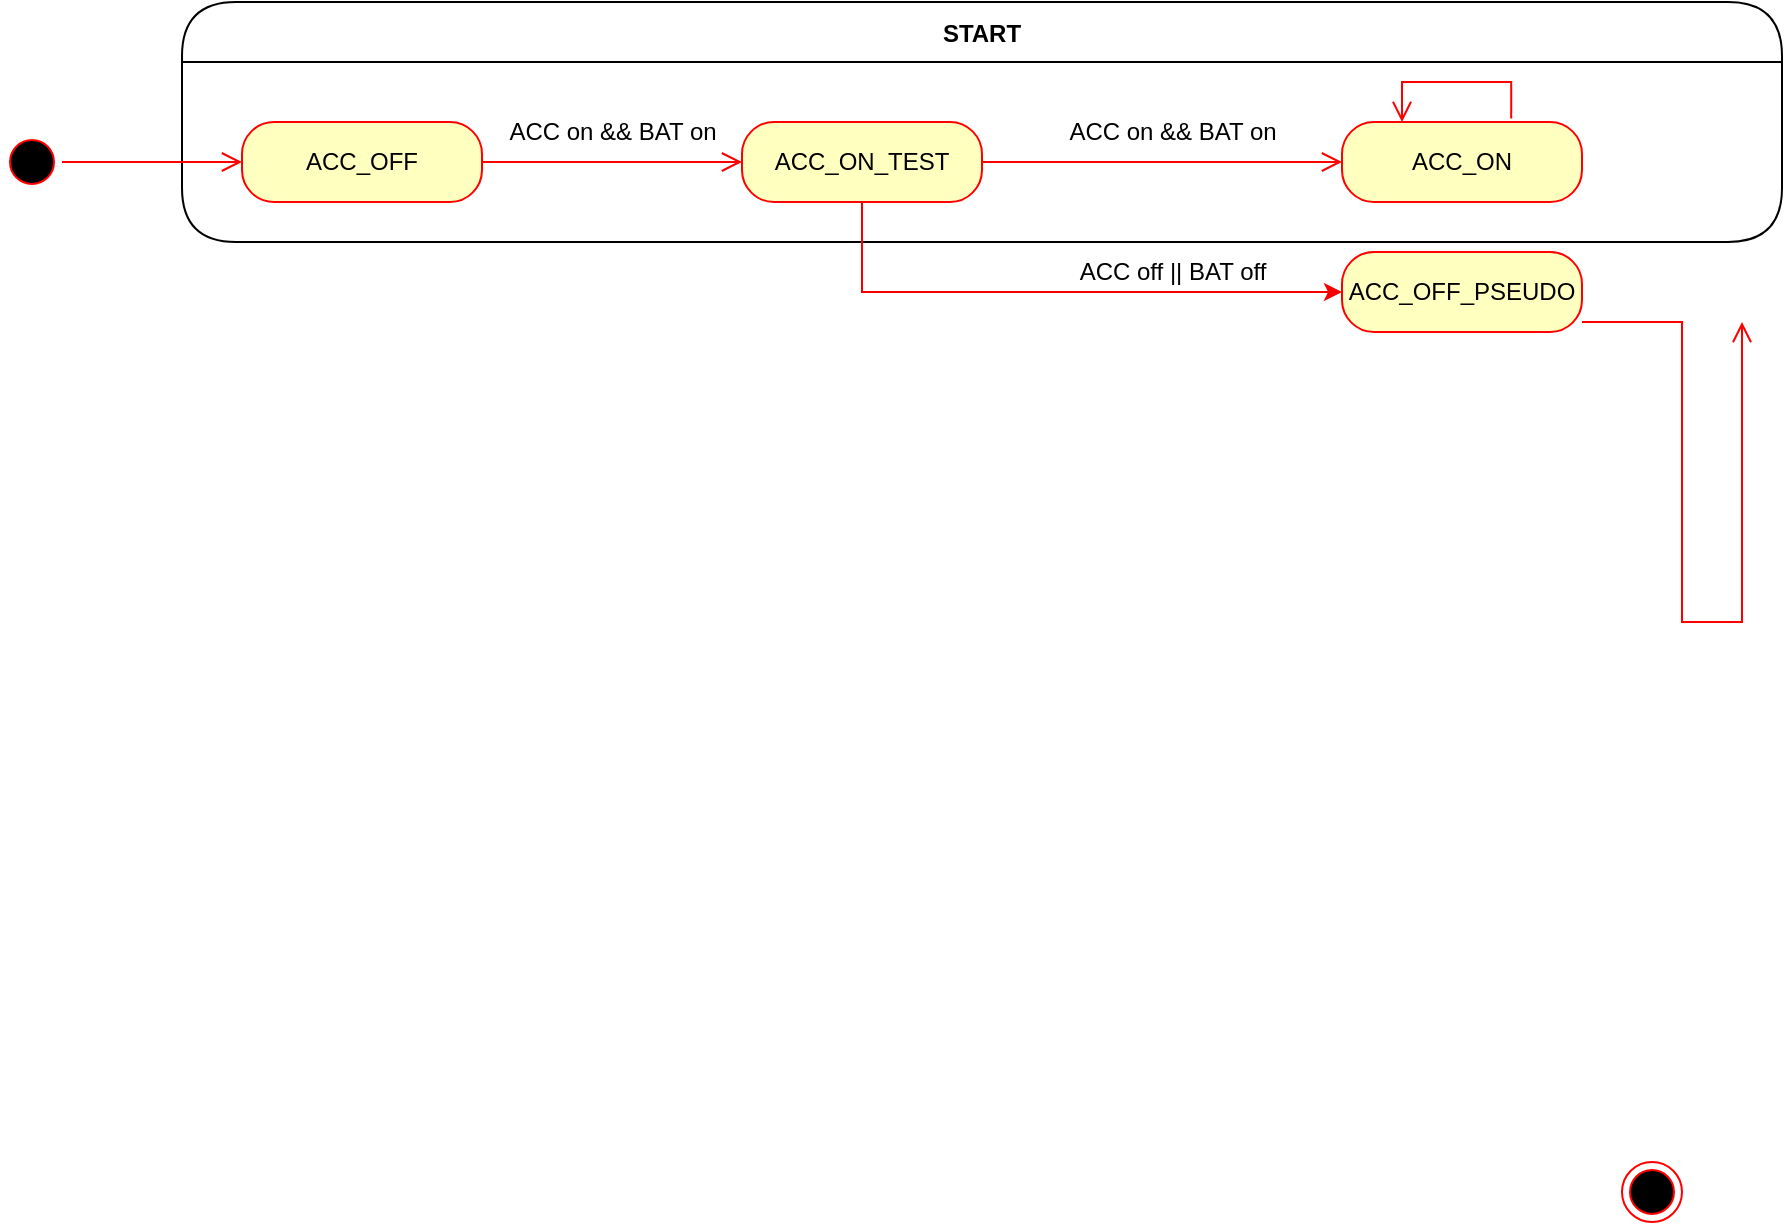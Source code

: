 <mxfile version="20.5.1" type="github">
  <diagram name="전원관리" id="58cdce13-f638-feb5-8d6f-7d28b1aa9fa0">
    <mxGraphModel dx="1280" dy="681" grid="1" gridSize="10" guides="1" tooltips="1" connect="1" arrows="1" fold="1" page="1" pageScale="1" pageWidth="1100" pageHeight="850" background="none" math="0" shadow="0">
      <root>
        <mxCell id="0" />
        <mxCell id="1" parent="0" visible="0" />
        <mxCell id="382b91b5511bd0f7-1" value="" style="ellipse;html=1;shape=startState;fillColor=#000000;strokeColor=#ff0000;rounded=1;shadow=0;comic=0;labelBackgroundColor=none;fontFamily=Verdana;fontSize=12;fontColor=#000000;align=center;direction=south;" parent="1" vertex="1">
          <mxGeometry x="130" y="135" width="30" height="30" as="geometry" />
        </mxCell>
        <mxCell id="382b91b5511bd0f7-5" value="Activity" style="rounded=1;whiteSpace=wrap;html=1;arcSize=24;fillColor=#ffffc0;strokeColor=#ff0000;shadow=0;comic=0;labelBackgroundColor=none;fontFamily=Verdana;fontSize=12;fontColor=#000000;align=center;" parent="1" vertex="1">
          <mxGeometry x="240" y="310" width="120" height="60" as="geometry" />
        </mxCell>
        <mxCell id="382b91b5511bd0f7-6" value="Activity" style="rounded=1;whiteSpace=wrap;html=1;arcSize=24;fillColor=#ffffc0;strokeColor=#ff0000;shadow=0;comic=0;labelBackgroundColor=none;fontFamily=Verdana;fontSize=12;fontColor=#000000;align=center;" parent="1" vertex="1">
          <mxGeometry x="240" y="120" width="120" height="60" as="geometry" />
        </mxCell>
        <mxCell id="3cde6dad864a17aa-3" style="edgeStyle=orthogonalEdgeStyle;html=1;exitX=1;exitY=0.25;entryX=0.25;entryY=0;labelBackgroundColor=none;endArrow=open;endSize=8;strokeColor=#ff0000;fontFamily=Verdana;fontSize=12;align=left;" parent="1" source="382b91b5511bd0f7-7" target="382b91b5511bd0f7-9" edge="1">
          <mxGeometry relative="1" as="geometry" />
        </mxCell>
        <mxCell id="382b91b5511bd0f7-7" value="Activity" style="rounded=1;whiteSpace=wrap;html=1;arcSize=24;fillColor=#ffffc0;strokeColor=#ff0000;shadow=0;comic=0;labelBackgroundColor=none;fontFamily=Verdana;fontSize=12;fontColor=#000000;align=center;" parent="1" vertex="1">
          <mxGeometry x="440" y="200" width="120" height="60" as="geometry" />
        </mxCell>
        <mxCell id="3cde6dad864a17aa-4" style="edgeStyle=orthogonalEdgeStyle;html=1;exitX=0.75;exitY=0;entryX=1;entryY=0.5;labelBackgroundColor=none;endArrow=open;endSize=8;strokeColor=#ff0000;fontFamily=Verdana;fontSize=12;align=left;" parent="1" source="382b91b5511bd0f7-9" target="382b91b5511bd0f7-6" edge="1">
          <mxGeometry relative="1" as="geometry">
            <Array as="points">
              <mxPoint x="880" y="150" />
            </Array>
          </mxGeometry>
        </mxCell>
        <mxCell id="3cde6dad864a17aa-13" style="edgeStyle=elbowEdgeStyle;html=1;exitX=0;exitY=0.75;entryX=1;entryY=0.75;labelBackgroundColor=none;endArrow=open;endSize=8;strokeColor=#ff0000;fontFamily=Verdana;fontSize=12;align=left;" parent="1" source="382b91b5511bd0f7-9" target="382b91b5511bd0f7-10" edge="1">
          <mxGeometry relative="1" as="geometry" />
        </mxCell>
        <mxCell id="382b91b5511bd0f7-9" value="Activity" style="rounded=1;whiteSpace=wrap;html=1;arcSize=24;fillColor=#ffffc0;strokeColor=#ff0000;shadow=0;comic=0;labelBackgroundColor=none;fontFamily=Verdana;fontSize=12;fontColor=#000000;align=center;" parent="1" vertex="1">
          <mxGeometry x="790" y="310" width="120" height="60" as="geometry" />
        </mxCell>
        <mxCell id="382b91b5511bd0f7-10" value="Activity" style="rounded=1;whiteSpace=wrap;html=1;arcSize=24;fillColor=#ffffc0;strokeColor=#ff0000;shadow=0;comic=0;labelBackgroundColor=none;fontFamily=Verdana;fontSize=12;fontColor=#000000;align=center;" parent="1" vertex="1">
          <mxGeometry x="520" y="310" width="120" height="60" as="geometry" />
        </mxCell>
        <mxCell id="3cde6dad864a17aa-5" style="edgeStyle=elbowEdgeStyle;html=1;labelBackgroundColor=none;endArrow=open;endSize=8;strokeColor=#ff0000;fontFamily=Verdana;fontSize=12;align=left;" parent="1" source="2a3bc250acf0617d-7" target="382b91b5511bd0f7-9" edge="1">
          <mxGeometry relative="1" as="geometry" />
        </mxCell>
        <mxCell id="2a3bc250acf0617d-7" value="Container" style="swimlane;whiteSpace=wrap;html=1;rounded=1;shadow=0;comic=0;labelBackgroundColor=none;strokeWidth=1;fontFamily=Verdana;fontSize=12;align=center;" parent="1" vertex="1">
          <mxGeometry x="95" y="495" width="930" height="200" as="geometry" />
        </mxCell>
        <mxCell id="3cde6dad864a17aa-10" style="edgeStyle=elbowEdgeStyle;html=1;labelBackgroundColor=none;endArrow=open;endSize=8;strokeColor=#ff0000;fontFamily=Verdana;fontSize=12;align=left;" parent="2a3bc250acf0617d-7" source="382b91b5511bd0f7-8" target="3cde6dad864a17aa-1" edge="1">
          <mxGeometry relative="1" as="geometry" />
        </mxCell>
        <mxCell id="382b91b5511bd0f7-8" value="Activity" style="rounded=1;whiteSpace=wrap;html=1;arcSize=24;fillColor=#ffffc0;strokeColor=#ff0000;shadow=0;comic=0;labelBackgroundColor=none;fontFamily=Verdana;fontSize=12;fontColor=#000000;align=center;" parent="2a3bc250acf0617d-7" vertex="1">
          <mxGeometry x="215" y="65" width="120" height="60" as="geometry" />
        </mxCell>
        <mxCell id="24f968d109e7d6b4-3" value="" style="ellipse;html=1;shape=endState;fillColor=#000000;strokeColor=#ff0000;rounded=1;shadow=0;comic=0;labelBackgroundColor=none;fontFamily=Verdana;fontSize=12;fontColor=#000000;align=center;" parent="2a3bc250acf0617d-7" vertex="1">
          <mxGeometry x="815" y="80" width="30" height="30" as="geometry" />
        </mxCell>
        <mxCell id="3cde6dad864a17aa-9" style="edgeStyle=elbowEdgeStyle;html=1;labelBackgroundColor=none;endArrow=open;endSize=8;strokeColor=#ff0000;fontFamily=Verdana;fontSize=12;align=left;" parent="2a3bc250acf0617d-7" source="2a3bc250acf0617d-3" target="382b91b5511bd0f7-8" edge="1">
          <mxGeometry relative="1" as="geometry" />
        </mxCell>
        <mxCell id="2a3bc250acf0617d-3" value="" style="ellipse;html=1;shape=startState;fillColor=#000000;strokeColor=#ff0000;rounded=1;shadow=0;comic=0;labelBackgroundColor=none;fontFamily=Verdana;fontSize=12;fontColor=#000000;align=center;direction=south;" parent="2a3bc250acf0617d-7" vertex="1">
          <mxGeometry x="75" y="80" width="30" height="30" as="geometry" />
        </mxCell>
        <mxCell id="3cde6dad864a17aa-11" style="edgeStyle=elbowEdgeStyle;html=1;labelBackgroundColor=none;endArrow=open;endSize=8;strokeColor=#ff0000;fontFamily=Verdana;fontSize=12;align=left;" parent="2a3bc250acf0617d-7" source="3cde6dad864a17aa-1" target="3cde6dad864a17aa-2" edge="1">
          <mxGeometry relative="1" as="geometry" />
        </mxCell>
        <mxCell id="3cde6dad864a17aa-1" value="Activity" style="rounded=1;whiteSpace=wrap;html=1;arcSize=24;fillColor=#ffffc0;strokeColor=#ff0000;shadow=0;comic=0;labelBackgroundColor=none;fontFamily=Verdana;fontSize=12;fontColor=#000000;align=center;" parent="2a3bc250acf0617d-7" vertex="1">
          <mxGeometry x="400" y="65" width="120" height="60" as="geometry" />
        </mxCell>
        <mxCell id="3cde6dad864a17aa-12" style="edgeStyle=elbowEdgeStyle;html=1;labelBackgroundColor=none;endArrow=open;endSize=8;strokeColor=#ff0000;fontFamily=Verdana;fontSize=12;align=left;" parent="2a3bc250acf0617d-7" source="3cde6dad864a17aa-2" target="24f968d109e7d6b4-3" edge="1">
          <mxGeometry relative="1" as="geometry" />
        </mxCell>
        <mxCell id="3cde6dad864a17aa-2" value="Activity" style="rounded=1;whiteSpace=wrap;html=1;arcSize=24;fillColor=#ffffc0;strokeColor=#ff0000;shadow=0;comic=0;labelBackgroundColor=none;fontFamily=Verdana;fontSize=12;fontColor=#000000;align=center;" parent="2a3bc250acf0617d-7" vertex="1">
          <mxGeometry x="585" y="65" width="120" height="60" as="geometry" />
        </mxCell>
        <mxCell id="2a3bc250acf0617d-9" style="edgeStyle=orthogonalEdgeStyle;html=1;labelBackgroundColor=none;endArrow=open;endSize=8;strokeColor=#ff0000;fontFamily=Verdana;fontSize=12;align=left;" parent="1" source="382b91b5511bd0f7-1" target="382b91b5511bd0f7-6" edge="1">
          <mxGeometry relative="1" as="geometry" />
        </mxCell>
        <mxCell id="2a3bc250acf0617d-10" style="edgeStyle=orthogonalEdgeStyle;html=1;labelBackgroundColor=none;endArrow=open;endSize=8;strokeColor=#ff0000;fontFamily=Verdana;fontSize=12;align=left;entryX=0;entryY=0.5;" parent="1" source="382b91b5511bd0f7-6" target="382b91b5511bd0f7-7" edge="1">
          <mxGeometry relative="1" as="geometry">
            <Array as="points">
              <mxPoint x="330" y="230" />
            </Array>
          </mxGeometry>
        </mxCell>
        <mxCell id="2a3bc250acf0617d-11" style="edgeStyle=orthogonalEdgeStyle;html=1;entryX=0.75;entryY=0;labelBackgroundColor=none;endArrow=open;endSize=8;strokeColor=#ff0000;fontFamily=Verdana;fontSize=12;align=left;exitX=0.5;exitY=1;" parent="1" source="382b91b5511bd0f7-7" target="382b91b5511bd0f7-5" edge="1">
          <mxGeometry relative="1" as="geometry">
            <mxPoint x="520" y="300" as="sourcePoint" />
            <Array as="points">
              <mxPoint x="500" y="290" />
              <mxPoint x="330" y="290" />
            </Array>
          </mxGeometry>
        </mxCell>
        <mxCell id="2a3bc250acf0617d-12" style="edgeStyle=orthogonalEdgeStyle;html=1;exitX=0.25;exitY=0;entryX=0.25;entryY=1;labelBackgroundColor=none;endArrow=open;endSize=8;strokeColor=#ff0000;fontFamily=Verdana;fontSize=12;align=left;" parent="1" source="382b91b5511bd0f7-5" target="382b91b5511bd0f7-6" edge="1">
          <mxGeometry relative="1" as="geometry" />
        </mxCell>
        <mxCell id="2a3bc250acf0617d-13" style="edgeStyle=orthogonalEdgeStyle;html=1;exitX=1;exitY=0.5;entryX=0;entryY=0.5;labelBackgroundColor=none;endArrow=open;endSize=8;strokeColor=#ff0000;fontFamily=Verdana;fontSize=12;align=left;" parent="1" source="382b91b5511bd0f7-5" target="382b91b5511bd0f7-10" edge="1">
          <mxGeometry relative="1" as="geometry" />
        </mxCell>
        <mxCell id="2a3bc250acf0617d-14" style="edgeStyle=orthogonalEdgeStyle;html=1;exitX=0.5;exitY=0;entryX=1;entryY=0.75;labelBackgroundColor=none;endArrow=open;endSize=8;strokeColor=#ff0000;fontFamily=Verdana;fontSize=12;align=left;" parent="1" source="382b91b5511bd0f7-10" target="382b91b5511bd0f7-7" edge="1">
          <mxGeometry relative="1" as="geometry" />
        </mxCell>
        <mxCell id="2a3bc250acf0617d-15" style="edgeStyle=orthogonalEdgeStyle;html=1;exitX=1;exitY=0.25;entryX=0;entryY=0.25;labelBackgroundColor=none;endArrow=open;endSize=8;strokeColor=#ff0000;fontFamily=Verdana;fontSize=12;align=left;" parent="1" source="382b91b5511bd0f7-10" target="382b91b5511bd0f7-9" edge="1">
          <mxGeometry relative="1" as="geometry" />
        </mxCell>
        <mxCell id="3cde6dad864a17aa-6" style="edgeStyle=elbowEdgeStyle;html=1;labelBackgroundColor=none;endArrow=open;endSize=8;strokeColor=#ff0000;fontFamily=Verdana;fontSize=12;align=left;entryX=0.75;entryY=1;" parent="1" source="2a3bc250acf0617d-7" target="382b91b5511bd0f7-5" edge="1">
          <mxGeometry relative="1" as="geometry">
            <mxPoint x="340" y="505" as="sourcePoint" />
            <mxPoint x="340" y="380" as="targetPoint" />
          </mxGeometry>
        </mxCell>
        <mxCell id="3cde6dad864a17aa-7" style="edgeStyle=elbowEdgeStyle;html=1;labelBackgroundColor=none;endArrow=open;endSize=8;strokeColor=#ff0000;fontFamily=Verdana;fontSize=12;align=left;entryX=0.5;entryY=1;" parent="1" source="2a3bc250acf0617d-7" target="382b91b5511bd0f7-5" edge="1">
          <mxGeometry relative="1" as="geometry">
            <mxPoint x="340" y="505" as="sourcePoint" />
            <mxPoint x="340" y="380" as="targetPoint" />
          </mxGeometry>
        </mxCell>
        <mxCell id="3cde6dad864a17aa-8" style="edgeStyle=elbowEdgeStyle;html=1;labelBackgroundColor=none;endArrow=open;endSize=8;strokeColor=#ff0000;fontFamily=Verdana;fontSize=12;align=left;exitX=0.25;exitY=1;" parent="1" source="382b91b5511bd0f7-5" target="2a3bc250acf0617d-7" edge="1">
          <mxGeometry relative="1" as="geometry">
            <mxPoint x="350" y="515" as="sourcePoint" />
            <mxPoint x="350" y="390" as="targetPoint" />
          </mxGeometry>
        </mxCell>
        <mxCell id="KSWIpadqcrk41UV_-EVy-13" value="" style="ellipse;whiteSpace=wrap;html=1;aspect=fixed;" vertex="1" parent="1">
          <mxGeometry x="370" y="410" width="80" height="80" as="geometry" />
        </mxCell>
        <mxCell id="KSWIpadqcrk41UV_-EVy-50" value="START" style="shape=umlFrame;whiteSpace=wrap;html=1;rounded=1;shadow=0;comic=0;labelBackgroundColor=none;strokeWidth=1;fontFamily=Verdana;fontSize=12;align=center;" vertex="1" parent="1">
          <mxGeometry x="35" y="53" width="1050" height="745" as="geometry" />
        </mxCell>
        <mxCell id="KSWIpadqcrk41UV_-EVy-84" value="제목 없는 레이어" parent="0" />
        <mxCell id="KSWIpadqcrk41UV_-EVy-113" value="START" style="swimlane;fontStyle=1;align=center;verticalAlign=middle;childLayout=stackLayout;horizontal=1;startSize=30;horizontalStack=0;resizeParent=0;resizeLast=1;container=0;collapsible=0;rounded=1;arcSize=30;swimlaneFillColor=#FFFFFF;dropTarget=0;fillStyle=auto;" vertex="1" parent="KSWIpadqcrk41UV_-EVy-84">
          <mxGeometry x="190" y="50" width="800" height="120" as="geometry" />
        </mxCell>
        <mxCell id="KSWIpadqcrk41UV_-EVy-86" value="" style="ellipse;html=1;shape=endState;fillColor=#000000;strokeColor=#ff0000;" vertex="1" parent="KSWIpadqcrk41UV_-EVy-84">
          <mxGeometry x="910" y="630" width="30" height="30" as="geometry" />
        </mxCell>
        <mxCell id="KSWIpadqcrk41UV_-EVy-88" value="" style="ellipse;html=1;shape=startState;fillColor=#000000;strokeColor=#ff0000;fillStyle=auto;" vertex="1" parent="KSWIpadqcrk41UV_-EVy-84">
          <mxGeometry x="100" y="115" width="30" height="30" as="geometry" />
        </mxCell>
        <mxCell id="KSWIpadqcrk41UV_-EVy-89" value="" style="edgeStyle=orthogonalEdgeStyle;html=1;verticalAlign=bottom;endArrow=open;endSize=8;strokeColor=#ff0000;rounded=0;entryX=0;entryY=0.5;entryDx=0;entryDy=0;" edge="1" source="KSWIpadqcrk41UV_-EVy-88" parent="KSWIpadqcrk41UV_-EVy-84" target="KSWIpadqcrk41UV_-EVy-92">
          <mxGeometry relative="1" as="geometry">
            <mxPoint x="165" y="300" as="targetPoint" />
          </mxGeometry>
        </mxCell>
        <mxCell id="KSWIpadqcrk41UV_-EVy-92" value="ACC_OFF" style="rounded=1;whiteSpace=wrap;html=1;arcSize=40;fontColor=#000000;fillColor=#ffffc0;strokeColor=#ff0000;fillStyle=auto;" vertex="1" parent="KSWIpadqcrk41UV_-EVy-84">
          <mxGeometry x="220" y="110" width="120" height="40" as="geometry" />
        </mxCell>
        <mxCell id="KSWIpadqcrk41UV_-EVy-93" value="" style="edgeStyle=orthogonalEdgeStyle;html=1;verticalAlign=bottom;endArrow=open;endSize=8;strokeColor=#ff0000;rounded=0;entryX=0;entryY=0.5;entryDx=0;entryDy=0;" edge="1" source="KSWIpadqcrk41UV_-EVy-92" parent="KSWIpadqcrk41UV_-EVy-84" target="KSWIpadqcrk41UV_-EVy-105">
          <mxGeometry relative="1" as="geometry">
            <mxPoint x="420" y="220" as="targetPoint" />
          </mxGeometry>
        </mxCell>
        <mxCell id="KSWIpadqcrk41UV_-EVy-103" value="ACC_ON" style="rounded=1;whiteSpace=wrap;html=1;arcSize=40;fontColor=#000000;fillColor=#ffffc0;strokeColor=#ff0000;fillStyle=auto;" vertex="1" parent="KSWIpadqcrk41UV_-EVy-84">
          <mxGeometry x="770" y="110" width="120" height="40" as="geometry" />
        </mxCell>
        <mxCell id="KSWIpadqcrk41UV_-EVy-104" value="" style="edgeStyle=orthogonalEdgeStyle;html=1;verticalAlign=bottom;endArrow=open;endSize=8;strokeColor=#ff0000;rounded=0;exitX=0.705;exitY=-0.045;exitDx=0;exitDy=0;exitPerimeter=0;entryX=0.25;entryY=0;entryDx=0;entryDy=0;" edge="1" source="KSWIpadqcrk41UV_-EVy-103" parent="KSWIpadqcrk41UV_-EVy-84" target="KSWIpadqcrk41UV_-EVy-103">
          <mxGeometry relative="1" as="geometry">
            <mxPoint x="680" y="100" as="targetPoint" />
            <Array as="points">
              <mxPoint x="855" y="90" />
              <mxPoint x="800" y="90" />
            </Array>
          </mxGeometry>
        </mxCell>
        <mxCell id="KSWIpadqcrk41UV_-EVy-112" style="edgeStyle=orthogonalEdgeStyle;rounded=0;orthogonalLoop=1;jettySize=auto;html=1;exitX=0.5;exitY=1;exitDx=0;exitDy=0;entryX=0;entryY=0.5;entryDx=0;entryDy=0;strokeColor=#F70000;" edge="1" parent="KSWIpadqcrk41UV_-EVy-84" source="KSWIpadqcrk41UV_-EVy-105" target="KSWIpadqcrk41UV_-EVy-109">
          <mxGeometry relative="1" as="geometry">
            <Array as="points">
              <mxPoint x="530" y="195" />
            </Array>
          </mxGeometry>
        </mxCell>
        <mxCell id="KSWIpadqcrk41UV_-EVy-105" value="ACC_ON_TEST" style="rounded=1;whiteSpace=wrap;html=1;arcSize=40;fontColor=#000000;fillColor=#ffffc0;strokeColor=#ff0000;fillStyle=auto;" vertex="1" parent="KSWIpadqcrk41UV_-EVy-84">
          <mxGeometry x="470" y="110" width="120" height="40" as="geometry" />
        </mxCell>
        <mxCell id="KSWIpadqcrk41UV_-EVy-106" value="" style="edgeStyle=orthogonalEdgeStyle;html=1;verticalAlign=bottom;endArrow=open;endSize=8;strokeColor=#ff0000;rounded=0;entryX=0;entryY=0.5;entryDx=0;entryDy=0;" edge="1" source="KSWIpadqcrk41UV_-EVy-105" parent="KSWIpadqcrk41UV_-EVy-84" target="KSWIpadqcrk41UV_-EVy-103">
          <mxGeometry relative="1" as="geometry">
            <mxPoint x="570" y="320" as="targetPoint" />
          </mxGeometry>
        </mxCell>
        <mxCell id="KSWIpadqcrk41UV_-EVy-107" value="ACC on &amp;amp;&amp;amp; BAT on" style="text;html=1;resizable=0;autosize=1;align=center;verticalAlign=middle;points=[];fillColor=none;strokeColor=none;rounded=0;fillStyle=auto;" vertex="1" parent="KSWIpadqcrk41UV_-EVy-84">
          <mxGeometry x="340" y="100" width="130" height="30" as="geometry" />
        </mxCell>
        <mxCell id="KSWIpadqcrk41UV_-EVy-108" value="ACC on &amp;amp;&amp;amp; BAT on" style="text;html=1;resizable=0;autosize=1;align=center;verticalAlign=middle;points=[];fillColor=none;strokeColor=none;rounded=0;fillStyle=auto;" vertex="1" parent="KSWIpadqcrk41UV_-EVy-84">
          <mxGeometry x="620" y="100" width="130" height="30" as="geometry" />
        </mxCell>
        <mxCell id="KSWIpadqcrk41UV_-EVy-109" value="ACC_OFF_PSEUDO" style="rounded=1;whiteSpace=wrap;html=1;arcSize=40;fontColor=#000000;fillColor=#ffffc0;strokeColor=#ff0000;fillStyle=auto;" vertex="1" parent="KSWIpadqcrk41UV_-EVy-84">
          <mxGeometry x="770" y="175" width="120" height="40" as="geometry" />
        </mxCell>
        <mxCell id="KSWIpadqcrk41UV_-EVy-110" value="" style="edgeStyle=orthogonalEdgeStyle;html=1;verticalAlign=bottom;endArrow=open;endSize=8;strokeColor=#ff0000;rounded=0;" edge="1" source="KSWIpadqcrk41UV_-EVy-109" parent="KSWIpadqcrk41UV_-EVy-84">
          <mxGeometry relative="1" as="geometry">
            <mxPoint x="970" y="210" as="targetPoint" />
            <Array as="points">
              <mxPoint x="940" y="210" />
              <mxPoint x="940" y="360" />
            </Array>
          </mxGeometry>
        </mxCell>
        <mxCell id="KSWIpadqcrk41UV_-EVy-111" value="ACC off || BAT off" style="text;html=1;resizable=0;autosize=1;align=center;verticalAlign=middle;points=[];fillColor=none;strokeColor=none;rounded=0;fillStyle=auto;" vertex="1" parent="KSWIpadqcrk41UV_-EVy-84">
          <mxGeometry x="625" y="170" width="120" height="30" as="geometry" />
        </mxCell>
        <mxCell id="KSWIpadqcrk41UV_-EVy-51" value="제목 없는 레이어" visible="0" parent="0" />
        <mxCell id="KSWIpadqcrk41UV_-EVy-52" value="" style="ellipse;html=1;shape=startState;fillColor=#000000;strokeColor=#ff0000;rounded=1;shadow=0;comic=0;labelBackgroundColor=none;fontFamily=Verdana;fontSize=12;fontColor=#000000;align=center;direction=south;" vertex="1" parent="KSWIpadqcrk41UV_-EVy-51">
          <mxGeometry x="130" y="135" width="30" height="30" as="geometry" />
        </mxCell>
        <mxCell id="KSWIpadqcrk41UV_-EVy-53" value="Activity" style="rounded=1;whiteSpace=wrap;html=1;arcSize=24;fillColor=#ffffc0;strokeColor=#ff0000;shadow=0;comic=0;labelBackgroundColor=none;fontFamily=Verdana;fontSize=12;fontColor=#000000;align=center;" vertex="1" parent="KSWIpadqcrk41UV_-EVy-51">
          <mxGeometry x="240" y="310" width="120" height="60" as="geometry" />
        </mxCell>
        <mxCell id="KSWIpadqcrk41UV_-EVy-54" value="Activity" style="rounded=1;whiteSpace=wrap;html=1;arcSize=24;fillColor=#ffffc0;strokeColor=#ff0000;shadow=0;comic=0;labelBackgroundColor=none;fontFamily=Verdana;fontSize=12;fontColor=#000000;align=center;" vertex="1" parent="KSWIpadqcrk41UV_-EVy-51">
          <mxGeometry x="240" y="120" width="120" height="60" as="geometry" />
        </mxCell>
        <mxCell id="KSWIpadqcrk41UV_-EVy-55" style="edgeStyle=orthogonalEdgeStyle;html=1;exitX=1;exitY=0.25;entryX=0.25;entryY=0;labelBackgroundColor=none;endArrow=open;endSize=8;strokeColor=#ff0000;fontFamily=Verdana;fontSize=12;align=left;" edge="1" parent="KSWIpadqcrk41UV_-EVy-51" source="KSWIpadqcrk41UV_-EVy-56" target="KSWIpadqcrk41UV_-EVy-59">
          <mxGeometry relative="1" as="geometry" />
        </mxCell>
        <mxCell id="KSWIpadqcrk41UV_-EVy-56" value="Activity" style="rounded=1;whiteSpace=wrap;html=1;arcSize=24;fillColor=#ffffc0;strokeColor=#ff0000;shadow=0;comic=0;labelBackgroundColor=none;fontFamily=Verdana;fontSize=12;fontColor=#000000;align=center;" vertex="1" parent="KSWIpadqcrk41UV_-EVy-51">
          <mxGeometry x="440" y="200" width="120" height="60" as="geometry" />
        </mxCell>
        <mxCell id="KSWIpadqcrk41UV_-EVy-57" style="edgeStyle=orthogonalEdgeStyle;html=1;exitX=0.75;exitY=0;entryX=1;entryY=0.5;labelBackgroundColor=none;endArrow=open;endSize=8;strokeColor=#ff0000;fontFamily=Verdana;fontSize=12;align=left;" edge="1" parent="KSWIpadqcrk41UV_-EVy-51" source="KSWIpadqcrk41UV_-EVy-59" target="KSWIpadqcrk41UV_-EVy-54">
          <mxGeometry relative="1" as="geometry">
            <Array as="points">
              <mxPoint x="880" y="150" />
            </Array>
          </mxGeometry>
        </mxCell>
        <mxCell id="KSWIpadqcrk41UV_-EVy-58" style="edgeStyle=elbowEdgeStyle;html=1;exitX=0;exitY=0.75;entryX=1;entryY=0.75;labelBackgroundColor=none;endArrow=open;endSize=8;strokeColor=#ff0000;fontFamily=Verdana;fontSize=12;align=left;" edge="1" parent="KSWIpadqcrk41UV_-EVy-51" source="KSWIpadqcrk41UV_-EVy-59" target="KSWIpadqcrk41UV_-EVy-60">
          <mxGeometry relative="1" as="geometry" />
        </mxCell>
        <mxCell id="KSWIpadqcrk41UV_-EVy-59" value="Activity" style="rounded=1;whiteSpace=wrap;html=1;arcSize=24;fillColor=#ffffc0;strokeColor=#ff0000;shadow=0;comic=0;labelBackgroundColor=none;fontFamily=Verdana;fontSize=12;fontColor=#000000;align=center;" vertex="1" parent="KSWIpadqcrk41UV_-EVy-51">
          <mxGeometry x="790" y="310" width="120" height="60" as="geometry" />
        </mxCell>
        <mxCell id="KSWIpadqcrk41UV_-EVy-60" value="Activity" style="rounded=1;whiteSpace=wrap;html=1;arcSize=24;fillColor=#ffffc0;strokeColor=#ff0000;shadow=0;comic=0;labelBackgroundColor=none;fontFamily=Verdana;fontSize=12;fontColor=#000000;align=center;" vertex="1" parent="KSWIpadqcrk41UV_-EVy-51">
          <mxGeometry x="520" y="310" width="120" height="60" as="geometry" />
        </mxCell>
        <mxCell id="KSWIpadqcrk41UV_-EVy-61" style="edgeStyle=elbowEdgeStyle;html=1;labelBackgroundColor=none;endArrow=open;endSize=8;strokeColor=#ff0000;fontFamily=Verdana;fontSize=12;align=left;" edge="1" parent="KSWIpadqcrk41UV_-EVy-51" source="KSWIpadqcrk41UV_-EVy-62" target="KSWIpadqcrk41UV_-EVy-59">
          <mxGeometry relative="1" as="geometry" />
        </mxCell>
        <mxCell id="KSWIpadqcrk41UV_-EVy-62" value="Container" style="swimlane;whiteSpace=wrap;html=1;rounded=1;shadow=0;comic=0;labelBackgroundColor=none;strokeWidth=1;fontFamily=Verdana;fontSize=12;align=center;" vertex="1" parent="KSWIpadqcrk41UV_-EVy-51">
          <mxGeometry x="95" y="495" width="930" height="200" as="geometry" />
        </mxCell>
        <mxCell id="KSWIpadqcrk41UV_-EVy-63" style="edgeStyle=elbowEdgeStyle;html=1;labelBackgroundColor=none;endArrow=open;endSize=8;strokeColor=#ff0000;fontFamily=Verdana;fontSize=12;align=left;" edge="1" parent="KSWIpadqcrk41UV_-EVy-62" source="KSWIpadqcrk41UV_-EVy-64" target="KSWIpadqcrk41UV_-EVy-69">
          <mxGeometry relative="1" as="geometry" />
        </mxCell>
        <mxCell id="KSWIpadqcrk41UV_-EVy-64" value="Activity" style="rounded=1;whiteSpace=wrap;html=1;arcSize=24;fillColor=#ffffc0;strokeColor=#ff0000;shadow=0;comic=0;labelBackgroundColor=none;fontFamily=Verdana;fontSize=12;fontColor=#000000;align=center;" vertex="1" parent="KSWIpadqcrk41UV_-EVy-62">
          <mxGeometry x="215" y="65" width="120" height="60" as="geometry" />
        </mxCell>
        <mxCell id="KSWIpadqcrk41UV_-EVy-65" value="" style="ellipse;html=1;shape=endState;fillColor=#000000;strokeColor=#ff0000;rounded=1;shadow=0;comic=0;labelBackgroundColor=none;fontFamily=Verdana;fontSize=12;fontColor=#000000;align=center;" vertex="1" parent="KSWIpadqcrk41UV_-EVy-62">
          <mxGeometry x="815" y="80" width="30" height="30" as="geometry" />
        </mxCell>
        <mxCell id="KSWIpadqcrk41UV_-EVy-66" style="edgeStyle=elbowEdgeStyle;html=1;labelBackgroundColor=none;endArrow=open;endSize=8;strokeColor=#ff0000;fontFamily=Verdana;fontSize=12;align=left;" edge="1" parent="KSWIpadqcrk41UV_-EVy-62" source="KSWIpadqcrk41UV_-EVy-67" target="KSWIpadqcrk41UV_-EVy-64">
          <mxGeometry relative="1" as="geometry" />
        </mxCell>
        <mxCell id="KSWIpadqcrk41UV_-EVy-67" value="" style="ellipse;html=1;shape=startState;fillColor=#000000;strokeColor=#ff0000;rounded=1;shadow=0;comic=0;labelBackgroundColor=none;fontFamily=Verdana;fontSize=12;fontColor=#000000;align=center;direction=south;" vertex="1" parent="KSWIpadqcrk41UV_-EVy-62">
          <mxGeometry x="75" y="80" width="30" height="30" as="geometry" />
        </mxCell>
        <mxCell id="KSWIpadqcrk41UV_-EVy-68" style="edgeStyle=elbowEdgeStyle;html=1;labelBackgroundColor=none;endArrow=open;endSize=8;strokeColor=#ff0000;fontFamily=Verdana;fontSize=12;align=left;" edge="1" parent="KSWIpadqcrk41UV_-EVy-62" source="KSWIpadqcrk41UV_-EVy-69" target="KSWIpadqcrk41UV_-EVy-71">
          <mxGeometry relative="1" as="geometry" />
        </mxCell>
        <mxCell id="KSWIpadqcrk41UV_-EVy-69" value="Activity" style="rounded=1;whiteSpace=wrap;html=1;arcSize=24;fillColor=#ffffc0;strokeColor=#ff0000;shadow=0;comic=0;labelBackgroundColor=none;fontFamily=Verdana;fontSize=12;fontColor=#000000;align=center;" vertex="1" parent="KSWIpadqcrk41UV_-EVy-62">
          <mxGeometry x="400" y="65" width="120" height="60" as="geometry" />
        </mxCell>
        <mxCell id="KSWIpadqcrk41UV_-EVy-70" style="edgeStyle=elbowEdgeStyle;html=1;labelBackgroundColor=none;endArrow=open;endSize=8;strokeColor=#ff0000;fontFamily=Verdana;fontSize=12;align=left;" edge="1" parent="KSWIpadqcrk41UV_-EVy-62" source="KSWIpadqcrk41UV_-EVy-71" target="KSWIpadqcrk41UV_-EVy-65">
          <mxGeometry relative="1" as="geometry" />
        </mxCell>
        <mxCell id="KSWIpadqcrk41UV_-EVy-71" value="Activity" style="rounded=1;whiteSpace=wrap;html=1;arcSize=24;fillColor=#ffffc0;strokeColor=#ff0000;shadow=0;comic=0;labelBackgroundColor=none;fontFamily=Verdana;fontSize=12;fontColor=#000000;align=center;" vertex="1" parent="KSWIpadqcrk41UV_-EVy-62">
          <mxGeometry x="585" y="65" width="120" height="60" as="geometry" />
        </mxCell>
        <mxCell id="KSWIpadqcrk41UV_-EVy-72" style="edgeStyle=orthogonalEdgeStyle;html=1;labelBackgroundColor=none;endArrow=open;endSize=8;strokeColor=#ff0000;fontFamily=Verdana;fontSize=12;align=left;" edge="1" parent="KSWIpadqcrk41UV_-EVy-51" source="KSWIpadqcrk41UV_-EVy-52" target="KSWIpadqcrk41UV_-EVy-54">
          <mxGeometry relative="1" as="geometry" />
        </mxCell>
        <mxCell id="KSWIpadqcrk41UV_-EVy-73" style="edgeStyle=orthogonalEdgeStyle;html=1;labelBackgroundColor=none;endArrow=open;endSize=8;strokeColor=#ff0000;fontFamily=Verdana;fontSize=12;align=left;entryX=0;entryY=0.5;" edge="1" parent="KSWIpadqcrk41UV_-EVy-51" source="KSWIpadqcrk41UV_-EVy-54" target="KSWIpadqcrk41UV_-EVy-56">
          <mxGeometry relative="1" as="geometry">
            <Array as="points">
              <mxPoint x="330" y="230" />
            </Array>
          </mxGeometry>
        </mxCell>
        <mxCell id="KSWIpadqcrk41UV_-EVy-74" style="edgeStyle=orthogonalEdgeStyle;html=1;entryX=0.75;entryY=0;labelBackgroundColor=none;endArrow=open;endSize=8;strokeColor=#ff0000;fontFamily=Verdana;fontSize=12;align=left;exitX=0.5;exitY=1;" edge="1" parent="KSWIpadqcrk41UV_-EVy-51" source="KSWIpadqcrk41UV_-EVy-56" target="KSWIpadqcrk41UV_-EVy-53">
          <mxGeometry relative="1" as="geometry">
            <mxPoint x="520" y="300" as="sourcePoint" />
            <Array as="points">
              <mxPoint x="500" y="290" />
              <mxPoint x="330" y="290" />
            </Array>
          </mxGeometry>
        </mxCell>
        <mxCell id="KSWIpadqcrk41UV_-EVy-75" style="edgeStyle=orthogonalEdgeStyle;html=1;exitX=0.25;exitY=0;entryX=0.25;entryY=1;labelBackgroundColor=none;endArrow=open;endSize=8;strokeColor=#ff0000;fontFamily=Verdana;fontSize=12;align=left;" edge="1" parent="KSWIpadqcrk41UV_-EVy-51" source="KSWIpadqcrk41UV_-EVy-53" target="KSWIpadqcrk41UV_-EVy-54">
          <mxGeometry relative="1" as="geometry" />
        </mxCell>
        <mxCell id="KSWIpadqcrk41UV_-EVy-76" style="edgeStyle=orthogonalEdgeStyle;html=1;exitX=1;exitY=0.5;entryX=0;entryY=0.5;labelBackgroundColor=none;endArrow=open;endSize=8;strokeColor=#ff0000;fontFamily=Verdana;fontSize=12;align=left;" edge="1" parent="KSWIpadqcrk41UV_-EVy-51" source="KSWIpadqcrk41UV_-EVy-53" target="KSWIpadqcrk41UV_-EVy-60">
          <mxGeometry relative="1" as="geometry" />
        </mxCell>
        <mxCell id="KSWIpadqcrk41UV_-EVy-77" style="edgeStyle=orthogonalEdgeStyle;html=1;exitX=0.5;exitY=0;entryX=1;entryY=0.75;labelBackgroundColor=none;endArrow=open;endSize=8;strokeColor=#ff0000;fontFamily=Verdana;fontSize=12;align=left;" edge="1" parent="KSWIpadqcrk41UV_-EVy-51" source="KSWIpadqcrk41UV_-EVy-60" target="KSWIpadqcrk41UV_-EVy-56">
          <mxGeometry relative="1" as="geometry" />
        </mxCell>
        <mxCell id="KSWIpadqcrk41UV_-EVy-78" style="edgeStyle=orthogonalEdgeStyle;html=1;exitX=1;exitY=0.25;entryX=0;entryY=0.25;labelBackgroundColor=none;endArrow=open;endSize=8;strokeColor=#ff0000;fontFamily=Verdana;fontSize=12;align=left;" edge="1" parent="KSWIpadqcrk41UV_-EVy-51" source="KSWIpadqcrk41UV_-EVy-60" target="KSWIpadqcrk41UV_-EVy-59">
          <mxGeometry relative="1" as="geometry" />
        </mxCell>
        <mxCell id="KSWIpadqcrk41UV_-EVy-79" style="edgeStyle=elbowEdgeStyle;html=1;labelBackgroundColor=none;endArrow=open;endSize=8;strokeColor=#ff0000;fontFamily=Verdana;fontSize=12;align=left;entryX=0.75;entryY=1;" edge="1" parent="KSWIpadqcrk41UV_-EVy-51" source="KSWIpadqcrk41UV_-EVy-62" target="KSWIpadqcrk41UV_-EVy-53">
          <mxGeometry relative="1" as="geometry">
            <mxPoint x="340" y="505" as="sourcePoint" />
            <mxPoint x="340" y="380" as="targetPoint" />
          </mxGeometry>
        </mxCell>
        <mxCell id="KSWIpadqcrk41UV_-EVy-80" style="edgeStyle=elbowEdgeStyle;html=1;labelBackgroundColor=none;endArrow=open;endSize=8;strokeColor=#ff0000;fontFamily=Verdana;fontSize=12;align=left;entryX=0.5;entryY=1;" edge="1" parent="KSWIpadqcrk41UV_-EVy-51" source="KSWIpadqcrk41UV_-EVy-62" target="KSWIpadqcrk41UV_-EVy-53">
          <mxGeometry relative="1" as="geometry">
            <mxPoint x="340" y="505" as="sourcePoint" />
            <mxPoint x="340" y="380" as="targetPoint" />
          </mxGeometry>
        </mxCell>
        <mxCell id="KSWIpadqcrk41UV_-EVy-81" style="edgeStyle=elbowEdgeStyle;html=1;labelBackgroundColor=none;endArrow=open;endSize=8;strokeColor=#ff0000;fontFamily=Verdana;fontSize=12;align=left;exitX=0.25;exitY=1;" edge="1" parent="KSWIpadqcrk41UV_-EVy-51" source="KSWIpadqcrk41UV_-EVy-53" target="KSWIpadqcrk41UV_-EVy-62">
          <mxGeometry relative="1" as="geometry">
            <mxPoint x="350" y="515" as="sourcePoint" />
            <mxPoint x="350" y="390" as="targetPoint" />
          </mxGeometry>
        </mxCell>
        <mxCell id="KSWIpadqcrk41UV_-EVy-82" value="" style="ellipse;whiteSpace=wrap;html=1;aspect=fixed;" vertex="1" parent="KSWIpadqcrk41UV_-EVy-51">
          <mxGeometry x="370" y="410" width="80" height="80" as="geometry" />
        </mxCell>
        <mxCell id="KSWIpadqcrk41UV_-EVy-83" value="START" style="shape=umlFrame;whiteSpace=wrap;html=1;rounded=1;shadow=0;comic=0;labelBackgroundColor=none;strokeWidth=1;fontFamily=Verdana;fontSize=12;align=center;" vertex="1" parent="KSWIpadqcrk41UV_-EVy-51">
          <mxGeometry x="35" y="53" width="1050" height="745" as="geometry" />
        </mxCell>
      </root>
    </mxGraphModel>
  </diagram>
</mxfile>
